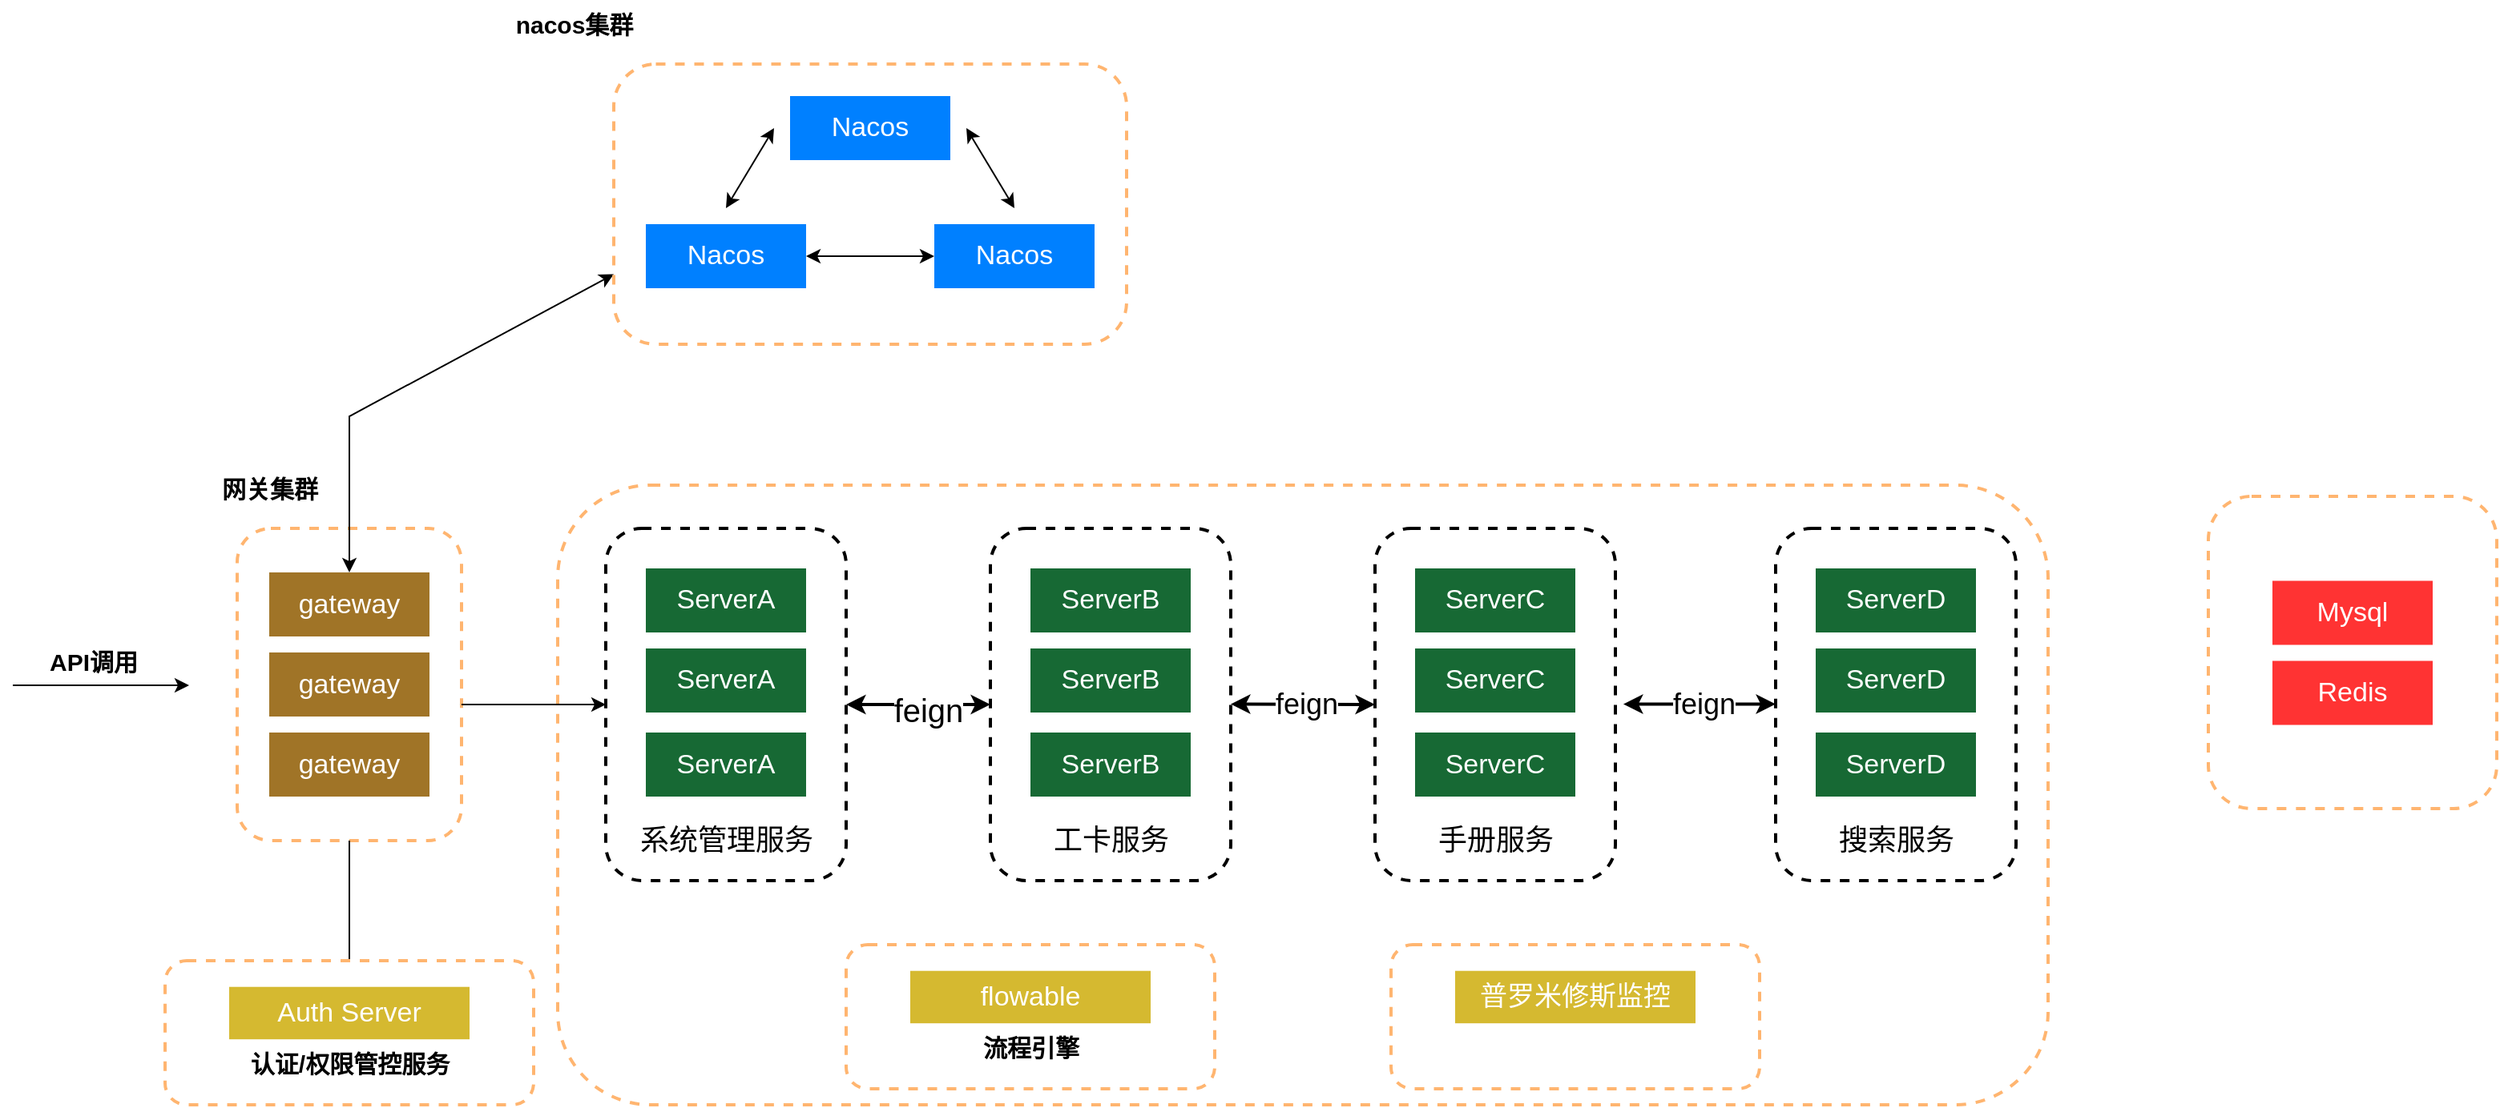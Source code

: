 <mxfile version="22.1.2" type="github">
  <diagram name="第 1 页" id="wLxkc6e6fOpIKRaMqsK5">
    <mxGraphModel dx="2577" dy="2097" grid="1" gridSize="10" guides="1" tooltips="1" connect="1" arrows="1" fold="1" page="1" pageScale="1" pageWidth="827" pageHeight="1169" math="0" shadow="0">
      <root>
        <mxCell id="0" />
        <mxCell id="1" parent="0" />
        <mxCell id="tPTSpl8lQeCxmytrqOzf-6" value="" style="rounded=1;whiteSpace=wrap;html=1;dashed=1;strokeColor=#FFB570;strokeWidth=2;" vertex="1" parent="1">
          <mxGeometry x="160" y="233" width="930" height="387" as="geometry" />
        </mxCell>
        <mxCell id="Ps7_JPFViT01FS_im7Fh-44" value="" style="rounded=1;whiteSpace=wrap;html=1;dashed=1;strokeColor=#FFB570;strokeWidth=2;" parent="1" vertex="1">
          <mxGeometry x="1190" y="240" width="180" height="195" as="geometry" />
        </mxCell>
        <mxCell id="Ps7_JPFViT01FS_im7Fh-15" value="" style="group" parent="1" vertex="1" connectable="0">
          <mxGeometry x="-40" y="260" width="140" height="195" as="geometry" />
        </mxCell>
        <mxCell id="Ps7_JPFViT01FS_im7Fh-12" value="" style="rounded=1;whiteSpace=wrap;html=1;dashed=1;strokeColor=#FFB570;strokeWidth=2;" parent="Ps7_JPFViT01FS_im7Fh-15" vertex="1">
          <mxGeometry width="140" height="195" as="geometry" />
        </mxCell>
        <mxCell id="Ps7_JPFViT01FS_im7Fh-9" value="&lt;font color=&quot;#ffffff&quot;&gt;gateway&lt;/font&gt;" style="rounded=0;whiteSpace=wrap;html=1;fillColor=#a07427;fontSize=17;strokeColor=none;" parent="Ps7_JPFViT01FS_im7Fh-15" vertex="1">
          <mxGeometry x="20" y="27.5" width="100" height="40" as="geometry" />
        </mxCell>
        <mxCell id="Ps7_JPFViT01FS_im7Fh-13" value="&lt;font color=&quot;#ffffff&quot;&gt;gateway&lt;/font&gt;" style="rounded=0;whiteSpace=wrap;html=1;fillColor=#a07427;fontSize=17;strokeColor=none;" parent="Ps7_JPFViT01FS_im7Fh-15" vertex="1">
          <mxGeometry x="20" y="77.5" width="100" height="40" as="geometry" />
        </mxCell>
        <mxCell id="Ps7_JPFViT01FS_im7Fh-14" value="&lt;font color=&quot;#ffffff&quot;&gt;gateway&lt;/font&gt;" style="rounded=0;whiteSpace=wrap;html=1;fillColor=#a07427;fontSize=17;strokeColor=none;" parent="Ps7_JPFViT01FS_im7Fh-15" vertex="1">
          <mxGeometry x="20" y="127.5" width="100" height="40" as="geometry" />
        </mxCell>
        <mxCell id="Ps7_JPFViT01FS_im7Fh-16" value="" style="endArrow=classic;startArrow=classic;html=1;rounded=0;entryX=0;entryY=0.75;entryDx=0;entryDy=0;" parent="1" source="Ps7_JPFViT01FS_im7Fh-9" target="Ps7_JPFViT01FS_im7Fh-8" edge="1">
          <mxGeometry width="50" height="50" relative="1" as="geometry">
            <mxPoint x="90" y="320" as="sourcePoint" />
            <mxPoint x="140" y="270" as="targetPoint" />
            <Array as="points">
              <mxPoint x="30" y="190" />
            </Array>
          </mxGeometry>
        </mxCell>
        <mxCell id="Ps7_JPFViT01FS_im7Fh-17" value="" style="endArrow=classic;html=1;rounded=0;" parent="1" edge="1">
          <mxGeometry width="50" height="50" relative="1" as="geometry">
            <mxPoint x="-180" y="358" as="sourcePoint" />
            <mxPoint x="-70" y="358" as="targetPoint" />
          </mxGeometry>
        </mxCell>
        <mxCell id="Ps7_JPFViT01FS_im7Fh-18" value="API调用" style="text;html=1;align=center;verticalAlign=middle;resizable=0;points=[];autosize=1;strokeColor=none;fillColor=none;strokeWidth=3;fontSize=15;fontStyle=1" parent="1" vertex="1">
          <mxGeometry x="-170" y="328" width="80" height="30" as="geometry" />
        </mxCell>
        <mxCell id="Ps7_JPFViT01FS_im7Fh-19" value="网关集群" style="text;html=1;align=center;verticalAlign=middle;resizable=0;points=[];autosize=1;strokeColor=none;fillColor=none;strokeWidth=3;fontSize=15;fontStyle=1" parent="1" vertex="1">
          <mxGeometry x="-60" y="220" width="80" height="30" as="geometry" />
        </mxCell>
        <mxCell id="Ps7_JPFViT01FS_im7Fh-20" value="nacos集群" style="text;html=1;align=center;verticalAlign=middle;resizable=0;points=[];autosize=1;strokeColor=none;fillColor=none;strokeWidth=3;fontSize=15;fontStyle=1" parent="1" vertex="1">
          <mxGeometry x="120" y="-70" width="100" height="30" as="geometry" />
        </mxCell>
        <mxCell id="Ps7_JPFViT01FS_im7Fh-30" value="" style="group" parent="1" vertex="1" connectable="0">
          <mxGeometry x="195" y="-30" width="320" height="175" as="geometry" />
        </mxCell>
        <mxCell id="Ps7_JPFViT01FS_im7Fh-8" value="" style="rounded=1;whiteSpace=wrap;html=1;dashed=1;strokeColor=#FFB570;strokeWidth=2;" parent="Ps7_JPFViT01FS_im7Fh-30" vertex="1">
          <mxGeometry width="320" height="175" as="geometry" />
        </mxCell>
        <mxCell id="jUQFLt4dGieSLW1Lvxe7-1" value="&lt;font color=&quot;#ffffff&quot; style=&quot;font-size: 17px;&quot;&gt;Nacos&lt;/font&gt;" style="rounded=0;whiteSpace=wrap;html=1;fillColor=#0080ff;fontSize=17;strokeColor=none;" parent="Ps7_JPFViT01FS_im7Fh-30" vertex="1">
          <mxGeometry x="110" y="20" width="100" height="40" as="geometry" />
        </mxCell>
        <mxCell id="Ps7_JPFViT01FS_im7Fh-3" value="&lt;font color=&quot;#ffffff&quot; style=&quot;font-size: 17px;&quot;&gt;Nacos&lt;/font&gt;" style="rounded=0;whiteSpace=wrap;html=1;fillColor=#0080ff;fontSize=17;strokeColor=none;" parent="Ps7_JPFViT01FS_im7Fh-30" vertex="1">
          <mxGeometry x="200" y="100" width="100" height="40" as="geometry" />
        </mxCell>
        <mxCell id="Ps7_JPFViT01FS_im7Fh-4" value="&lt;font color=&quot;#ffffff&quot; style=&quot;font-size: 17px;&quot;&gt;Nacos&lt;/font&gt;" style="rounded=0;whiteSpace=wrap;html=1;fillColor=#0080ff;fontSize=17;strokeColor=none;" parent="Ps7_JPFViT01FS_im7Fh-30" vertex="1">
          <mxGeometry x="20" y="100" width="100" height="40" as="geometry" />
        </mxCell>
        <mxCell id="Ps7_JPFViT01FS_im7Fh-5" value="" style="endArrow=classic;startArrow=classic;html=1;rounded=0;" parent="Ps7_JPFViT01FS_im7Fh-30" edge="1">
          <mxGeometry width="50" height="50" relative="1" as="geometry">
            <mxPoint x="70" y="90" as="sourcePoint" />
            <mxPoint x="100" y="40" as="targetPoint" />
          </mxGeometry>
        </mxCell>
        <mxCell id="Ps7_JPFViT01FS_im7Fh-6" value="" style="endArrow=classic;startArrow=classic;html=1;rounded=0;" parent="Ps7_JPFViT01FS_im7Fh-30" edge="1">
          <mxGeometry width="50" height="50" relative="1" as="geometry">
            <mxPoint x="250" y="90" as="sourcePoint" />
            <mxPoint x="220" y="40" as="targetPoint" />
          </mxGeometry>
        </mxCell>
        <mxCell id="Ps7_JPFViT01FS_im7Fh-7" value="" style="endArrow=classic;startArrow=classic;html=1;rounded=0;" parent="Ps7_JPFViT01FS_im7Fh-30" edge="1">
          <mxGeometry width="50" height="50" relative="1" as="geometry">
            <mxPoint x="200" y="120" as="sourcePoint" />
            <mxPoint x="120" y="120" as="targetPoint" />
          </mxGeometry>
        </mxCell>
        <mxCell id="Ps7_JPFViT01FS_im7Fh-31" value="" style="endArrow=classic;html=1;rounded=0;entryX=0;entryY=0.5;entryDx=0;entryDy=0;" parent="1" target="Ps7_JPFViT01FS_im7Fh-22" edge="1">
          <mxGeometry width="50" height="50" relative="1" as="geometry">
            <mxPoint x="100" y="370" as="sourcePoint" />
            <mxPoint x="210" y="355.75" as="targetPoint" />
          </mxGeometry>
        </mxCell>
        <mxCell id="Ps7_JPFViT01FS_im7Fh-33" value="" style="endArrow=classic;html=1;rounded=0;entryX=0.5;entryY=0;entryDx=0;entryDy=0;exitX=0.5;exitY=1;exitDx=0;exitDy=0;" parent="1" source="Ps7_JPFViT01FS_im7Fh-12" target="Ps7_JPFViT01FS_im7Fh-32" edge="1">
          <mxGeometry width="50" height="50" relative="1" as="geometry">
            <mxPoint x="-170" y="368" as="sourcePoint" />
            <mxPoint x="-60" y="368" as="targetPoint" />
          </mxGeometry>
        </mxCell>
        <mxCell id="Ps7_JPFViT01FS_im7Fh-41" value="&lt;font color=&quot;#ffffff&quot;&gt;Mysql&lt;/font&gt;" style="rounded=0;whiteSpace=wrap;html=1;fillColor=#FF3333;fontSize=17;strokeColor=none;" parent="1" vertex="1">
          <mxGeometry x="1230" y="292.75" width="100" height="40" as="geometry" />
        </mxCell>
        <mxCell id="Ps7_JPFViT01FS_im7Fh-42" value="&lt;font color=&quot;#ffffff&quot;&gt;Redis&lt;/font&gt;" style="rounded=0;whiteSpace=wrap;html=1;fillColor=#FF3333;fontSize=17;strokeColor=none;" parent="1" vertex="1">
          <mxGeometry x="1230" y="342.75" width="100" height="40" as="geometry" />
        </mxCell>
        <mxCell id="tPTSpl8lQeCxmytrqOzf-8" value="" style="group" vertex="1" connectable="0" parent="1">
          <mxGeometry x="190" y="260" width="150" height="220" as="geometry" />
        </mxCell>
        <mxCell id="Ps7_JPFViT01FS_im7Fh-22" value="" style="rounded=1;whiteSpace=wrap;html=1;dashed=1;strokeColor=#000000;strokeWidth=2;" parent="tPTSpl8lQeCxmytrqOzf-8" vertex="1">
          <mxGeometry width="150" height="220" as="geometry" />
        </mxCell>
        <mxCell id="Ps7_JPFViT01FS_im7Fh-23" value="&lt;font color=&quot;#ffffff&quot;&gt;ServerA&lt;/font&gt;" style="rounded=0;whiteSpace=wrap;html=1;fillColor=#176934;fontSize=17;strokeColor=none;" parent="tPTSpl8lQeCxmytrqOzf-8" vertex="1">
          <mxGeometry x="25" y="25" width="100" height="40" as="geometry" />
        </mxCell>
        <mxCell id="Ps7_JPFViT01FS_im7Fh-28" value="&lt;font color=&quot;#ffffff&quot;&gt;ServerA&lt;/font&gt;" style="rounded=0;whiteSpace=wrap;html=1;fillColor=#176934;fontSize=17;strokeColor=none;" parent="tPTSpl8lQeCxmytrqOzf-8" vertex="1">
          <mxGeometry x="25" y="75" width="100" height="40" as="geometry" />
        </mxCell>
        <mxCell id="Ps7_JPFViT01FS_im7Fh-29" value="&lt;font color=&quot;#ffffff&quot;&gt;ServerA&lt;/font&gt;" style="rounded=0;whiteSpace=wrap;html=1;fillColor=#176934;fontSize=17;strokeColor=none;" parent="tPTSpl8lQeCxmytrqOzf-8" vertex="1">
          <mxGeometry x="25" y="127.5" width="100" height="40" as="geometry" />
        </mxCell>
        <mxCell id="tPTSpl8lQeCxmytrqOzf-7" value="系统管理服务" style="text;html=1;strokeColor=none;fillColor=none;align=center;verticalAlign=middle;whiteSpace=wrap;rounded=0;strokeWidth=8;fontSize=18;" vertex="1" parent="tPTSpl8lQeCxmytrqOzf-8">
          <mxGeometry x="7.5" y="180" width="135" height="30" as="geometry" />
        </mxCell>
        <mxCell id="tPTSpl8lQeCxmytrqOzf-11" value="" style="group" vertex="1" connectable="0" parent="1">
          <mxGeometry x="430" y="260" width="150" height="220" as="geometry" />
        </mxCell>
        <mxCell id="tPTSpl8lQeCxmytrqOzf-12" value="" style="rounded=1;whiteSpace=wrap;html=1;dashed=1;strokeColor=#000000;strokeWidth=2;" vertex="1" parent="tPTSpl8lQeCxmytrqOzf-11">
          <mxGeometry width="150" height="220" as="geometry" />
        </mxCell>
        <mxCell id="tPTSpl8lQeCxmytrqOzf-13" value="&lt;font color=&quot;#ffffff&quot;&gt;ServerB&lt;/font&gt;" style="rounded=0;whiteSpace=wrap;html=1;fillColor=#176934;fontSize=17;strokeColor=none;" vertex="1" parent="tPTSpl8lQeCxmytrqOzf-11">
          <mxGeometry x="25" y="25" width="100" height="40" as="geometry" />
        </mxCell>
        <mxCell id="tPTSpl8lQeCxmytrqOzf-14" value="&lt;font color=&quot;#ffffff&quot;&gt;ServerB&lt;/font&gt;" style="rounded=0;whiteSpace=wrap;html=1;fillColor=#176934;fontSize=17;strokeColor=none;" vertex="1" parent="tPTSpl8lQeCxmytrqOzf-11">
          <mxGeometry x="25" y="75" width="100" height="40" as="geometry" />
        </mxCell>
        <mxCell id="tPTSpl8lQeCxmytrqOzf-15" value="&lt;font color=&quot;#ffffff&quot;&gt;ServerB&lt;/font&gt;" style="rounded=0;whiteSpace=wrap;html=1;fillColor=#176934;fontSize=17;strokeColor=none;" vertex="1" parent="tPTSpl8lQeCxmytrqOzf-11">
          <mxGeometry x="25" y="127.5" width="100" height="40" as="geometry" />
        </mxCell>
        <mxCell id="tPTSpl8lQeCxmytrqOzf-16" value="工卡服务" style="text;html=1;strokeColor=none;fillColor=none;align=center;verticalAlign=middle;whiteSpace=wrap;rounded=0;strokeWidth=8;fontSize=18;" vertex="1" parent="tPTSpl8lQeCxmytrqOzf-11">
          <mxGeometry x="7.5" y="180" width="135" height="30" as="geometry" />
        </mxCell>
        <mxCell id="tPTSpl8lQeCxmytrqOzf-18" style="edgeStyle=orthogonalEdgeStyle;rounded=0;orthogonalLoop=1;jettySize=auto;html=1;entryX=0;entryY=0.5;entryDx=0;entryDy=0;startArrow=classic;startFill=1;targetPerimeterSpacing=2;strokeWidth=2;" edge="1" parent="1" source="Ps7_JPFViT01FS_im7Fh-22" target="tPTSpl8lQeCxmytrqOzf-12">
          <mxGeometry relative="1" as="geometry" />
        </mxCell>
        <mxCell id="tPTSpl8lQeCxmytrqOzf-38" value="feign" style="edgeLabel;html=1;align=center;verticalAlign=middle;resizable=0;points=[];fontSize=20;" vertex="1" connectable="0" parent="tPTSpl8lQeCxmytrqOzf-18">
          <mxGeometry x="0.095" y="-3" relative="1" as="geometry">
            <mxPoint x="1" as="offset" />
          </mxGeometry>
        </mxCell>
        <mxCell id="tPTSpl8lQeCxmytrqOzf-19" value="" style="group" vertex="1" connectable="0" parent="1">
          <mxGeometry x="670" y="260" width="150" height="220" as="geometry" />
        </mxCell>
        <mxCell id="tPTSpl8lQeCxmytrqOzf-20" value="" style="rounded=1;whiteSpace=wrap;html=1;dashed=1;strokeColor=#000000;strokeWidth=2;" vertex="1" parent="tPTSpl8lQeCxmytrqOzf-19">
          <mxGeometry width="150" height="220" as="geometry" />
        </mxCell>
        <mxCell id="tPTSpl8lQeCxmytrqOzf-21" value="&lt;font color=&quot;#ffffff&quot;&gt;ServerC&lt;/font&gt;" style="rounded=0;whiteSpace=wrap;html=1;fillColor=#176934;fontSize=17;strokeColor=none;" vertex="1" parent="tPTSpl8lQeCxmytrqOzf-19">
          <mxGeometry x="25" y="25" width="100" height="40" as="geometry" />
        </mxCell>
        <mxCell id="tPTSpl8lQeCxmytrqOzf-22" value="&lt;font color=&quot;#ffffff&quot;&gt;ServerC&lt;/font&gt;" style="rounded=0;whiteSpace=wrap;html=1;fillColor=#176934;fontSize=17;strokeColor=none;" vertex="1" parent="tPTSpl8lQeCxmytrqOzf-19">
          <mxGeometry x="25" y="75" width="100" height="40" as="geometry" />
        </mxCell>
        <mxCell id="tPTSpl8lQeCxmytrqOzf-23" value="&lt;font color=&quot;#ffffff&quot;&gt;ServerC&lt;/font&gt;" style="rounded=0;whiteSpace=wrap;html=1;fillColor=#176934;fontSize=17;strokeColor=none;" vertex="1" parent="tPTSpl8lQeCxmytrqOzf-19">
          <mxGeometry x="25" y="127.5" width="100" height="40" as="geometry" />
        </mxCell>
        <mxCell id="tPTSpl8lQeCxmytrqOzf-24" value="手册服务" style="text;html=1;strokeColor=none;fillColor=none;align=center;verticalAlign=middle;whiteSpace=wrap;rounded=0;strokeWidth=8;fontSize=18;" vertex="1" parent="tPTSpl8lQeCxmytrqOzf-19">
          <mxGeometry x="7.5" y="180" width="135" height="30" as="geometry" />
        </mxCell>
        <mxCell id="tPTSpl8lQeCxmytrqOzf-26" value="" style="group" vertex="1" connectable="0" parent="1">
          <mxGeometry x="920" y="260" width="150" height="220" as="geometry" />
        </mxCell>
        <mxCell id="tPTSpl8lQeCxmytrqOzf-27" value="" style="rounded=1;whiteSpace=wrap;html=1;dashed=1;strokeColor=#000000;strokeWidth=2;" vertex="1" parent="tPTSpl8lQeCxmytrqOzf-26">
          <mxGeometry width="150" height="220" as="geometry" />
        </mxCell>
        <mxCell id="tPTSpl8lQeCxmytrqOzf-28" value="&lt;font color=&quot;#ffffff&quot;&gt;ServerD&lt;/font&gt;" style="rounded=0;whiteSpace=wrap;html=1;fillColor=#176934;fontSize=17;strokeColor=none;" vertex="1" parent="tPTSpl8lQeCxmytrqOzf-26">
          <mxGeometry x="25" y="25" width="100" height="40" as="geometry" />
        </mxCell>
        <mxCell id="tPTSpl8lQeCxmytrqOzf-29" value="&lt;font color=&quot;#ffffff&quot;&gt;ServerD&lt;/font&gt;" style="rounded=0;whiteSpace=wrap;html=1;fillColor=#176934;fontSize=17;strokeColor=none;" vertex="1" parent="tPTSpl8lQeCxmytrqOzf-26">
          <mxGeometry x="25" y="75" width="100" height="40" as="geometry" />
        </mxCell>
        <mxCell id="tPTSpl8lQeCxmytrqOzf-30" value="&lt;font color=&quot;#ffffff&quot;&gt;ServerD&lt;/font&gt;" style="rounded=0;whiteSpace=wrap;html=1;fillColor=#176934;fontSize=17;strokeColor=none;" vertex="1" parent="tPTSpl8lQeCxmytrqOzf-26">
          <mxGeometry x="25" y="127.5" width="100" height="40" as="geometry" />
        </mxCell>
        <mxCell id="tPTSpl8lQeCxmytrqOzf-31" value="搜索服务" style="text;html=1;strokeColor=none;fillColor=none;align=center;verticalAlign=middle;whiteSpace=wrap;rounded=0;strokeWidth=8;fontSize=18;" vertex="1" parent="tPTSpl8lQeCxmytrqOzf-26">
          <mxGeometry x="7.5" y="180" width="135" height="30" as="geometry" />
        </mxCell>
        <mxCell id="tPTSpl8lQeCxmytrqOzf-51" value="" style="endArrow=classic;startArrow=classic;html=1;rounded=0;strokeWidth=2;" edge="1" parent="1">
          <mxGeometry width="50" height="50" relative="1" as="geometry">
            <mxPoint x="580" y="369.71" as="sourcePoint" />
            <mxPoint x="670" y="370" as="targetPoint" />
          </mxGeometry>
        </mxCell>
        <mxCell id="tPTSpl8lQeCxmytrqOzf-52" value="feign" style="edgeLabel;html=1;align=center;verticalAlign=middle;resizable=0;points=[];fontSize=18;" vertex="1" connectable="0" parent="tPTSpl8lQeCxmytrqOzf-51">
          <mxGeometry x="0.217" y="-2" relative="1" as="geometry">
            <mxPoint x="-8" y="-2" as="offset" />
          </mxGeometry>
        </mxCell>
        <mxCell id="tPTSpl8lQeCxmytrqOzf-53" value="" style="endArrow=classic;startArrow=classic;html=1;rounded=0;strokeWidth=2;" edge="1" parent="1">
          <mxGeometry width="50" height="50" relative="1" as="geometry">
            <mxPoint x="825" y="369.71" as="sourcePoint" />
            <mxPoint x="920" y="369.71" as="targetPoint" />
          </mxGeometry>
        </mxCell>
        <mxCell id="tPTSpl8lQeCxmytrqOzf-54" value="feign" style="edgeLabel;html=1;align=center;verticalAlign=middle;resizable=0;points=[];fontSize=18;" vertex="1" connectable="0" parent="tPTSpl8lQeCxmytrqOzf-53">
          <mxGeometry x="0.217" y="-2" relative="1" as="geometry">
            <mxPoint x="-8" y="-2" as="offset" />
          </mxGeometry>
        </mxCell>
        <mxCell id="tPTSpl8lQeCxmytrqOzf-55" value="" style="group" vertex="1" connectable="0" parent="1">
          <mxGeometry x="-85" y="530" width="230" height="90" as="geometry" />
        </mxCell>
        <mxCell id="tPTSpl8lQeCxmytrqOzf-2" value="" style="rounded=1;whiteSpace=wrap;html=1;dashed=1;strokeColor=#FFB570;strokeWidth=2;" vertex="1" parent="tPTSpl8lQeCxmytrqOzf-55">
          <mxGeometry width="230" height="90" as="geometry" />
        </mxCell>
        <mxCell id="Ps7_JPFViT01FS_im7Fh-32" value="&lt;font color=&quot;#ffffff&quot;&gt;Auth Server&lt;/font&gt;" style="rounded=0;whiteSpace=wrap;html=1;fillColor=#d5b930;fontSize=17;strokeColor=none;" parent="tPTSpl8lQeCxmytrqOzf-55" vertex="1">
          <mxGeometry x="40" y="16.36" width="150" height="32.73" as="geometry" />
        </mxCell>
        <mxCell id="Ps7_JPFViT01FS_im7Fh-34" value="认证/权限管控服务" style="text;html=1;align=center;verticalAlign=middle;resizable=0;points=[];autosize=1;strokeColor=none;fillColor=none;strokeWidth=3;fontSize=15;fontStyle=1" parent="tPTSpl8lQeCxmytrqOzf-55" vertex="1">
          <mxGeometry x="40" y="49.091" width="150" height="30" as="geometry" />
        </mxCell>
        <mxCell id="tPTSpl8lQeCxmytrqOzf-64" value="" style="group" vertex="1" connectable="0" parent="1">
          <mxGeometry x="340" y="520" width="230" height="90" as="geometry" />
        </mxCell>
        <mxCell id="tPTSpl8lQeCxmytrqOzf-65" value="" style="rounded=1;whiteSpace=wrap;html=1;dashed=1;strokeColor=#FFB570;strokeWidth=2;" vertex="1" parent="tPTSpl8lQeCxmytrqOzf-64">
          <mxGeometry width="230" height="90" as="geometry" />
        </mxCell>
        <mxCell id="tPTSpl8lQeCxmytrqOzf-66" value="&lt;font color=&quot;#ffffff&quot;&gt;flowable&lt;/font&gt;" style="rounded=0;whiteSpace=wrap;html=1;fillColor=#d5b930;fontSize=17;strokeColor=none;" vertex="1" parent="tPTSpl8lQeCxmytrqOzf-64">
          <mxGeometry x="40" y="16.36" width="150" height="32.73" as="geometry" />
        </mxCell>
        <mxCell id="tPTSpl8lQeCxmytrqOzf-67" value="流程引擎" style="text;html=1;align=center;verticalAlign=middle;resizable=0;points=[];autosize=1;strokeColor=none;fillColor=none;strokeWidth=3;fontSize=15;fontStyle=1" vertex="1" parent="tPTSpl8lQeCxmytrqOzf-64">
          <mxGeometry x="75" y="49.091" width="80" height="30" as="geometry" />
        </mxCell>
        <mxCell id="tPTSpl8lQeCxmytrqOzf-68" value="" style="group" vertex="1" connectable="0" parent="1">
          <mxGeometry x="680" y="520" width="230" height="90" as="geometry" />
        </mxCell>
        <mxCell id="tPTSpl8lQeCxmytrqOzf-69" value="" style="rounded=1;whiteSpace=wrap;html=1;dashed=1;strokeColor=#FFB570;strokeWidth=2;" vertex="1" parent="tPTSpl8lQeCxmytrqOzf-68">
          <mxGeometry width="230" height="90" as="geometry" />
        </mxCell>
        <mxCell id="tPTSpl8lQeCxmytrqOzf-70" value="&lt;font color=&quot;#ffffff&quot;&gt;普罗米修斯监控&lt;/font&gt;" style="rounded=0;whiteSpace=wrap;html=1;fillColor=#d5b930;fontSize=17;strokeColor=none;" vertex="1" parent="tPTSpl8lQeCxmytrqOzf-68">
          <mxGeometry x="40" y="16.36" width="150" height="32.73" as="geometry" />
        </mxCell>
      </root>
    </mxGraphModel>
  </diagram>
</mxfile>
